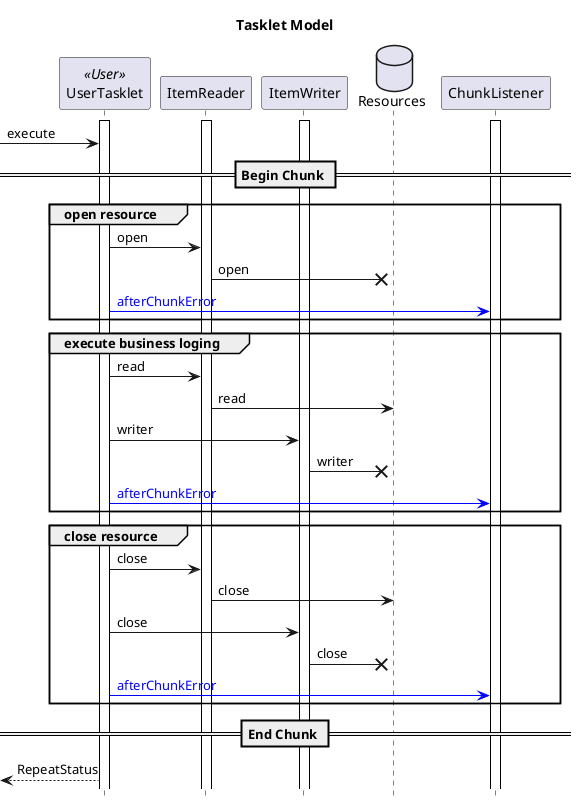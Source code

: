 @startuml

hide footbox

title Tasklet Model

participant UserTasklet as userTasklet <<User>>
participant ItemReader as reader1
participant ItemWriter as writer1
database Resources as resource1
participant ChunkListener

activate userTasklet
activate reader1
activate writer1
activate ChunkListener


[->userTasklet : execute
== Begin Chunk ==

group open resource
  userTasklet -> reader1 : open
  reader1 -X resource1 : open
  userTasklet -[#blue]> ChunkListener : <font color="blue">afterChunkError</font>
end

group execute business loging
  userTasklet -> reader1 : read
  reader1 -> resource1 : read
  userTasklet -> writer1 : writer
  writer1 -X resource1 : writer
  userTasklet -[#blue]> ChunkListener : <font color="blue">afterChunkError</font>
end

group close resource
  userTasklet -> reader1 : close
  reader1 -> resource1 : close
  userTasklet -> writer1 : close
  writer1 -X resource1 : close
  userTasklet -[#blue]> ChunkListener : <font color="blue">afterChunkError</font>
end

== End Chunk ==
userTasklet -->[ : RepeatStatus


'Set styles such as format and color of each figure
skinparam Note {
  BackgroundColor #b1f8fa
  BorderColor black
}

skinparam Class {
  BorderColor black
  ArrowColor black
}

skinparam Sequence {
  BorderColor black
  ActorBorderColor black
  ArrowColor black
  LifeLineBorderColor black
  BoxLineColor black
  ParticipantBorderColor black
}

skinparam componentStyle uml2

skinparam Component {
  BorderColor black
  ArrowColor black
}

skinparam Interface {
  BorderColor black
  ArrowColor black
}

@enduml
